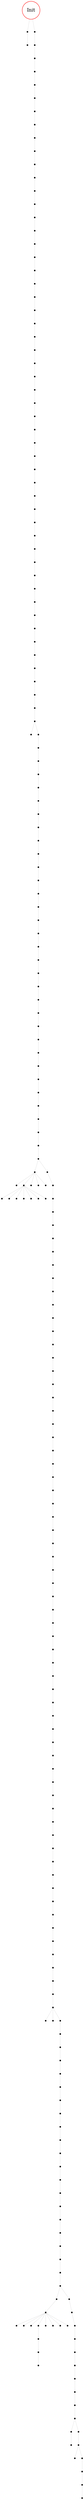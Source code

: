 graph system {
			node [shape = point];
			edge [penwidth = 0.1];
			ratio = auto;
			1 [shape = circle, color = red, label = "Init", size = 0.1];
			1 -- 2
			2 -- 3
			1 -- 4
			4 -- 5
			5 -- 6
			6 -- 7
			7 -- 8
			8 -- 9
			9 -- 10
			10 -- 11
			11 -- 12
			12 -- 13
			13 -- 14
			14 -- 15
			15 -- 16
			16 -- 17
			17 -- 18
			18 -- 19
			19 -- 20
			20 -- 21
			21 -- 22
			22 -- 23
			23 -- 24
			24 -- 25
			25 -- 26
			26 -- 27
			27 -- 28
			28 -- 29
			29 -- 30
			30 -- 31
			31 -- 32
			32 -- 33
			33 -- 34
			34 -- 35
			35 -- 36
			36 -- 37
			37 -- 38
			38 -- 39
			39 -- 40
			40 -- 41
			41 -- 42
			42 -- 43
			43 -- 44
			44 -- 45
			45 -- 46
			46 -- 47
			47 -- 48
			48 -- 49
			49 -- 50
			50 -- 51
			51 -- 52
			52 -- 53
			53 -- 54
			54 -- 55
			55 -- 56
			56 -- 57
			56 -- 58
			58 -- 59
			59 -- 60
			60 -- 61
			61 -- 62
			62 -- 63
			63 -- 64
			64 -- 65
			65 -- 66
			66 -- 67
			67 -- 68
			68 -- 69
			69 -- 70
			70 -- 71
			71 -- 72
			72 -- 73
			73 -- 74
			74 -- 75
			75 -- 76
			76 -- 77
			77 -- 78
			78 -- 79
			79 -- 80
			80 -- 81
			81 -- 82
			82 -- 83
			83 -- 84
			84 -- 85
			85 -- 86
			86 -- 87
			87 -- 88
			88 -- 89
			89 -- 90
			90 -- 91
			91 -- 92
			91 -- 93
			93 -- 94
			93 -- 95
			93 -- 96
			93 -- 97
			93 -- 98
			93 -- 99
			93 -- 100
			91 -- 101
			91 -- 102
			91 -- 103
			90 -- 104
			104 -- 105
			105 -- 106
			106 -- 107
			107 -- 108
			108 -- 109
			109 -- 110
			110 -- 111
			111 -- 112
			112 -- 113
			113 -- 114
			114 -- 115
			115 -- 116
			116 -- 117
			117 -- 118
			118 -- 119
			119 -- 120
			120 -- 121
			121 -- 122
			122 -- 123
			123 -- 124
			124 -- 125
			125 -- 126
			126 -- 127
			127 -- 128
			128 -- 129
			129 -- 130
			130 -- 131
			131 -- 132
			132 -- 133
			133 -- 134
			134 -- 135
			135 -- 136
			136 -- 137
			137 -- 138
			138 -- 139
			139 -- 140
			140 -- 141
			141 -- 142
			142 -- 143
			143 -- 144
			144 -- 145
			145 -- 146
			146 -- 147
			147 -- 148
			148 -- 149
			149 -- 150
			150 -- 151
			151 -- 152
			152 -- 153
			153 -- 154
			154 -- 155
			155 -- 156
			156 -- 157
			157 -- 158
			158 -- 159
			159 -- 160
			160 -- 161
			161 -- 162
			162 -- 163
			163 -- 164
			164 -- 165
			165 -- 166
			166 -- 167
			167 -- 168
			167 -- 169
			167 -- 170
			170 -- 171
			171 -- 172
			172 -- 173
			173 -- 174
			174 -- 175
			175 -- 176
			176 -- 177
			177 -- 178
			178 -- 179
			179 -- 180
			180 -- 181
			181 -- 182
			182 -- 183
			183 -- 184
			184 -- 185
			185 -- 186
			186 -- 187
			187 -- 188
			188 -- 189
			189 -- 190
			190 -- 191
			191 -- 192
			192 -- 193
			192 -- 194
			192 -- 195
			192 -- 196
			196 -- 197
			197 -- 198
			198 -- 199
			192 -- 200
			192 -- 201
			192 -- 202
			192 -- 203
			190 -- 204
			204 -- 205
			205 -- 206
			206 -- 207
			207 -- 208
			208 -- 209
			209 -- 210
			210 -- 211
			211 -- 212
			212 -- 213
			213 -- 214
			214 -- 215
			213 -- 216
			216 -- 217
			217 -- 218
			217 -- 219
			219 -- 220
			220 -- 221
			221 -- 222
}
